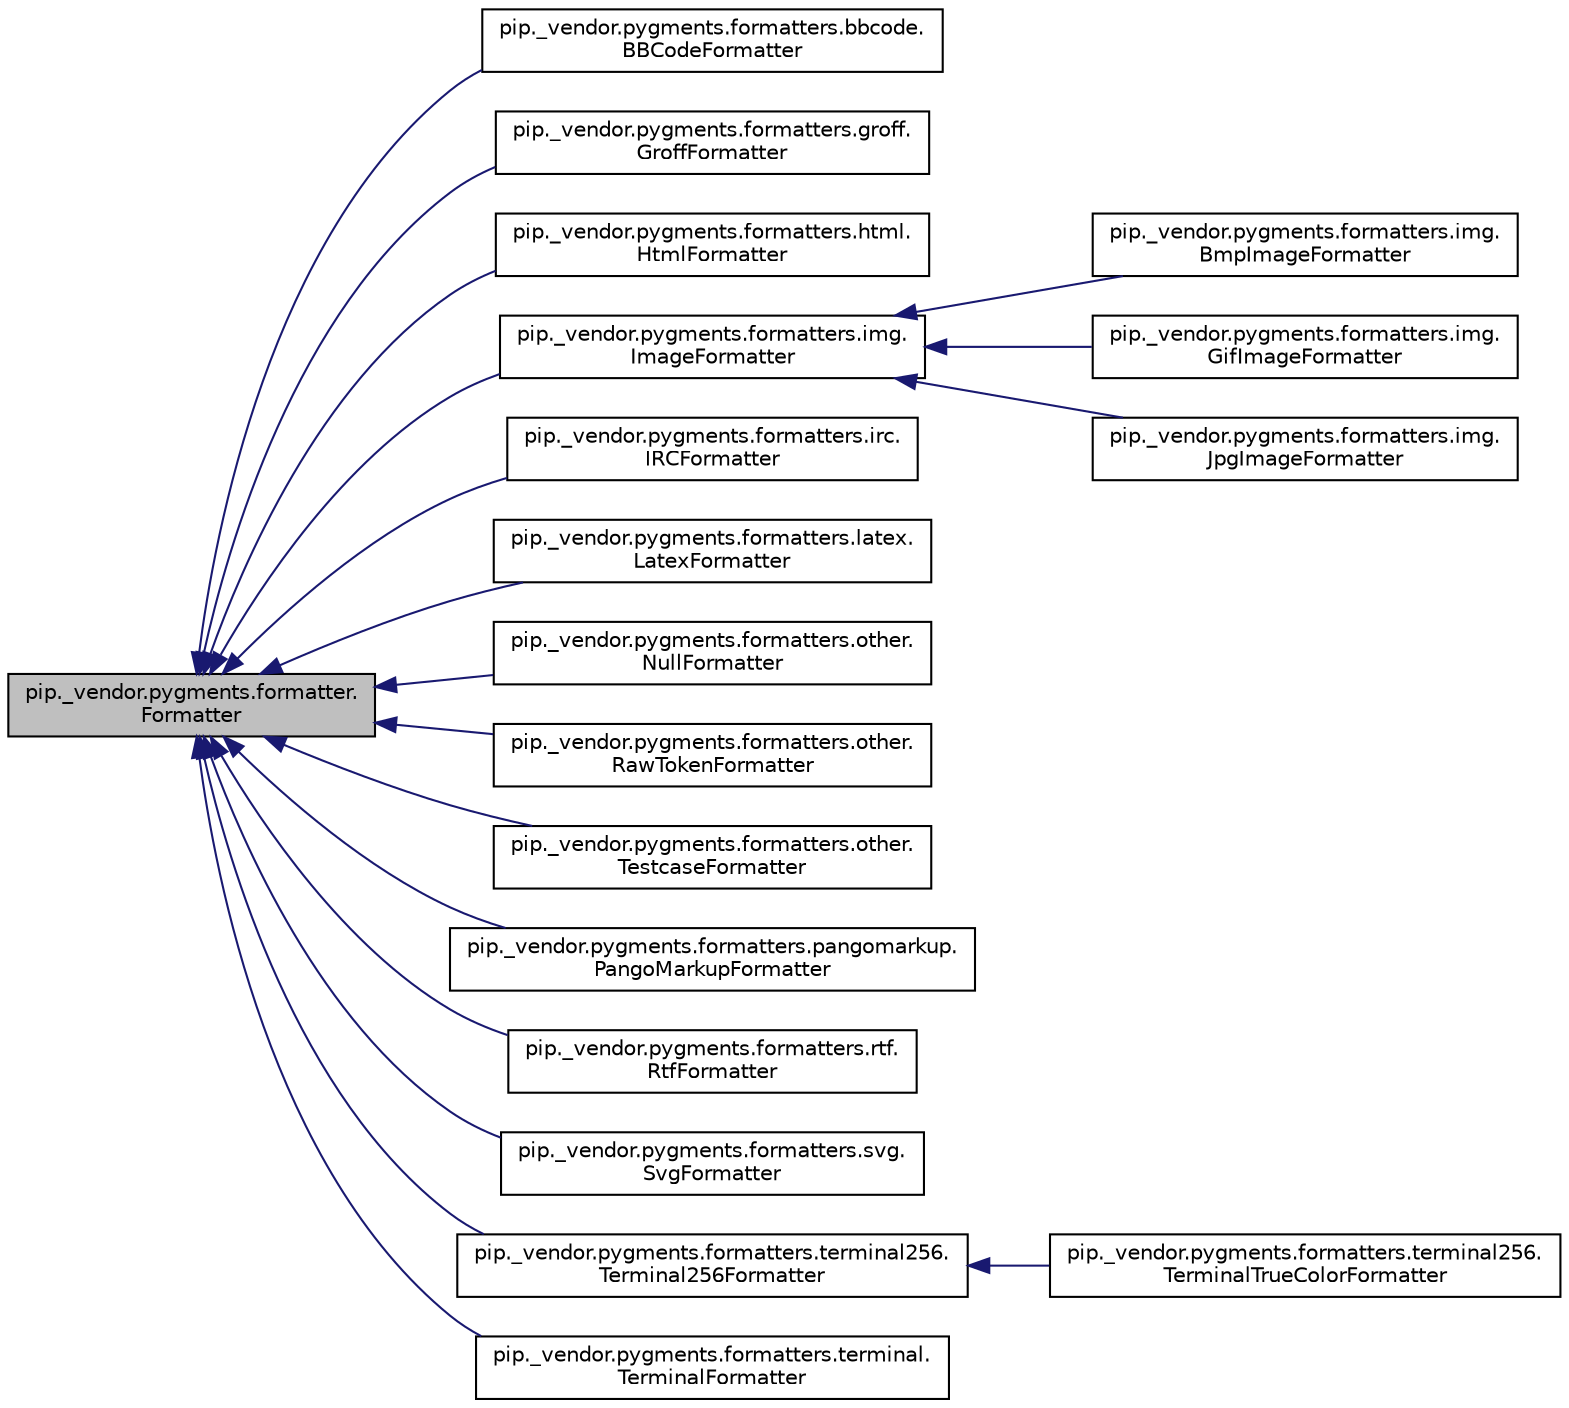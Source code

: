 digraph "pip._vendor.pygments.formatter.Formatter"
{
 // LATEX_PDF_SIZE
  edge [fontname="Helvetica",fontsize="10",labelfontname="Helvetica",labelfontsize="10"];
  node [fontname="Helvetica",fontsize="10",shape=record];
  rankdir="LR";
  Node1 [label="pip._vendor.pygments.formatter.\lFormatter",height=0.2,width=0.4,color="black", fillcolor="grey75", style="filled", fontcolor="black",tooltip=" "];
  Node1 -> Node2 [dir="back",color="midnightblue",fontsize="10",style="solid"];
  Node2 [label="pip._vendor.pygments.formatters.bbcode.\lBBCodeFormatter",height=0.2,width=0.4,color="black", fillcolor="white", style="filled",URL="$classpip_1_1__vendor_1_1pygments_1_1formatters_1_1bbcode_1_1BBCodeFormatter.html",tooltip=" "];
  Node1 -> Node3 [dir="back",color="midnightblue",fontsize="10",style="solid"];
  Node3 [label="pip._vendor.pygments.formatters.groff.\lGroffFormatter",height=0.2,width=0.4,color="black", fillcolor="white", style="filled",URL="$classpip_1_1__vendor_1_1pygments_1_1formatters_1_1groff_1_1GroffFormatter.html",tooltip=" "];
  Node1 -> Node4 [dir="back",color="midnightblue",fontsize="10",style="solid"];
  Node4 [label="pip._vendor.pygments.formatters.html.\lHtmlFormatter",height=0.2,width=0.4,color="black", fillcolor="white", style="filled",URL="$classpip_1_1__vendor_1_1pygments_1_1formatters_1_1html_1_1HtmlFormatter.html",tooltip=" "];
  Node1 -> Node5 [dir="back",color="midnightblue",fontsize="10",style="solid"];
  Node5 [label="pip._vendor.pygments.formatters.img.\lImageFormatter",height=0.2,width=0.4,color="black", fillcolor="white", style="filled",URL="$classpip_1_1__vendor_1_1pygments_1_1formatters_1_1img_1_1ImageFormatter.html",tooltip=" "];
  Node5 -> Node6 [dir="back",color="midnightblue",fontsize="10",style="solid"];
  Node6 [label="pip._vendor.pygments.formatters.img.\lBmpImageFormatter",height=0.2,width=0.4,color="black", fillcolor="white", style="filled",URL="$classpip_1_1__vendor_1_1pygments_1_1formatters_1_1img_1_1BmpImageFormatter.html",tooltip=" "];
  Node5 -> Node7 [dir="back",color="midnightblue",fontsize="10",style="solid"];
  Node7 [label="pip._vendor.pygments.formatters.img.\lGifImageFormatter",height=0.2,width=0.4,color="black", fillcolor="white", style="filled",URL="$classpip_1_1__vendor_1_1pygments_1_1formatters_1_1img_1_1GifImageFormatter.html",tooltip=" "];
  Node5 -> Node8 [dir="back",color="midnightblue",fontsize="10",style="solid"];
  Node8 [label="pip._vendor.pygments.formatters.img.\lJpgImageFormatter",height=0.2,width=0.4,color="black", fillcolor="white", style="filled",URL="$classpip_1_1__vendor_1_1pygments_1_1formatters_1_1img_1_1JpgImageFormatter.html",tooltip=" "];
  Node1 -> Node9 [dir="back",color="midnightblue",fontsize="10",style="solid"];
  Node9 [label="pip._vendor.pygments.formatters.irc.\lIRCFormatter",height=0.2,width=0.4,color="black", fillcolor="white", style="filled",URL="$classpip_1_1__vendor_1_1pygments_1_1formatters_1_1irc_1_1IRCFormatter.html",tooltip=" "];
  Node1 -> Node10 [dir="back",color="midnightblue",fontsize="10",style="solid"];
  Node10 [label="pip._vendor.pygments.formatters.latex.\lLatexFormatter",height=0.2,width=0.4,color="black", fillcolor="white", style="filled",URL="$classpip_1_1__vendor_1_1pygments_1_1formatters_1_1latex_1_1LatexFormatter.html",tooltip=" "];
  Node1 -> Node11 [dir="back",color="midnightblue",fontsize="10",style="solid"];
  Node11 [label="pip._vendor.pygments.formatters.other.\lNullFormatter",height=0.2,width=0.4,color="black", fillcolor="white", style="filled",URL="$classpip_1_1__vendor_1_1pygments_1_1formatters_1_1other_1_1NullFormatter.html",tooltip=" "];
  Node1 -> Node12 [dir="back",color="midnightblue",fontsize="10",style="solid"];
  Node12 [label="pip._vendor.pygments.formatters.other.\lRawTokenFormatter",height=0.2,width=0.4,color="black", fillcolor="white", style="filled",URL="$classpip_1_1__vendor_1_1pygments_1_1formatters_1_1other_1_1RawTokenFormatter.html",tooltip=" "];
  Node1 -> Node13 [dir="back",color="midnightblue",fontsize="10",style="solid"];
  Node13 [label="pip._vendor.pygments.formatters.other.\lTestcaseFormatter",height=0.2,width=0.4,color="black", fillcolor="white", style="filled",URL="$classpip_1_1__vendor_1_1pygments_1_1formatters_1_1other_1_1TestcaseFormatter.html",tooltip=" "];
  Node1 -> Node14 [dir="back",color="midnightblue",fontsize="10",style="solid"];
  Node14 [label="pip._vendor.pygments.formatters.pangomarkup.\lPangoMarkupFormatter",height=0.2,width=0.4,color="black", fillcolor="white", style="filled",URL="$classpip_1_1__vendor_1_1pygments_1_1formatters_1_1pangomarkup_1_1PangoMarkupFormatter.html",tooltip=" "];
  Node1 -> Node15 [dir="back",color="midnightblue",fontsize="10",style="solid"];
  Node15 [label="pip._vendor.pygments.formatters.rtf.\lRtfFormatter",height=0.2,width=0.4,color="black", fillcolor="white", style="filled",URL="$classpip_1_1__vendor_1_1pygments_1_1formatters_1_1rtf_1_1RtfFormatter.html",tooltip=" "];
  Node1 -> Node16 [dir="back",color="midnightblue",fontsize="10",style="solid"];
  Node16 [label="pip._vendor.pygments.formatters.svg.\lSvgFormatter",height=0.2,width=0.4,color="black", fillcolor="white", style="filled",URL="$classpip_1_1__vendor_1_1pygments_1_1formatters_1_1svg_1_1SvgFormatter.html",tooltip=" "];
  Node1 -> Node17 [dir="back",color="midnightblue",fontsize="10",style="solid"];
  Node17 [label="pip._vendor.pygments.formatters.terminal256.\lTerminal256Formatter",height=0.2,width=0.4,color="black", fillcolor="white", style="filled",URL="$classpip_1_1__vendor_1_1pygments_1_1formatters_1_1terminal256_1_1Terminal256Formatter.html",tooltip=" "];
  Node17 -> Node18 [dir="back",color="midnightblue",fontsize="10",style="solid"];
  Node18 [label="pip._vendor.pygments.formatters.terminal256.\lTerminalTrueColorFormatter",height=0.2,width=0.4,color="black", fillcolor="white", style="filled",URL="$classpip_1_1__vendor_1_1pygments_1_1formatters_1_1terminal256_1_1TerminalTrueColorFormatter.html",tooltip=" "];
  Node1 -> Node19 [dir="back",color="midnightblue",fontsize="10",style="solid"];
  Node19 [label="pip._vendor.pygments.formatters.terminal.\lTerminalFormatter",height=0.2,width=0.4,color="black", fillcolor="white", style="filled",URL="$classpip_1_1__vendor_1_1pygments_1_1formatters_1_1terminal_1_1TerminalFormatter.html",tooltip=" "];
}
